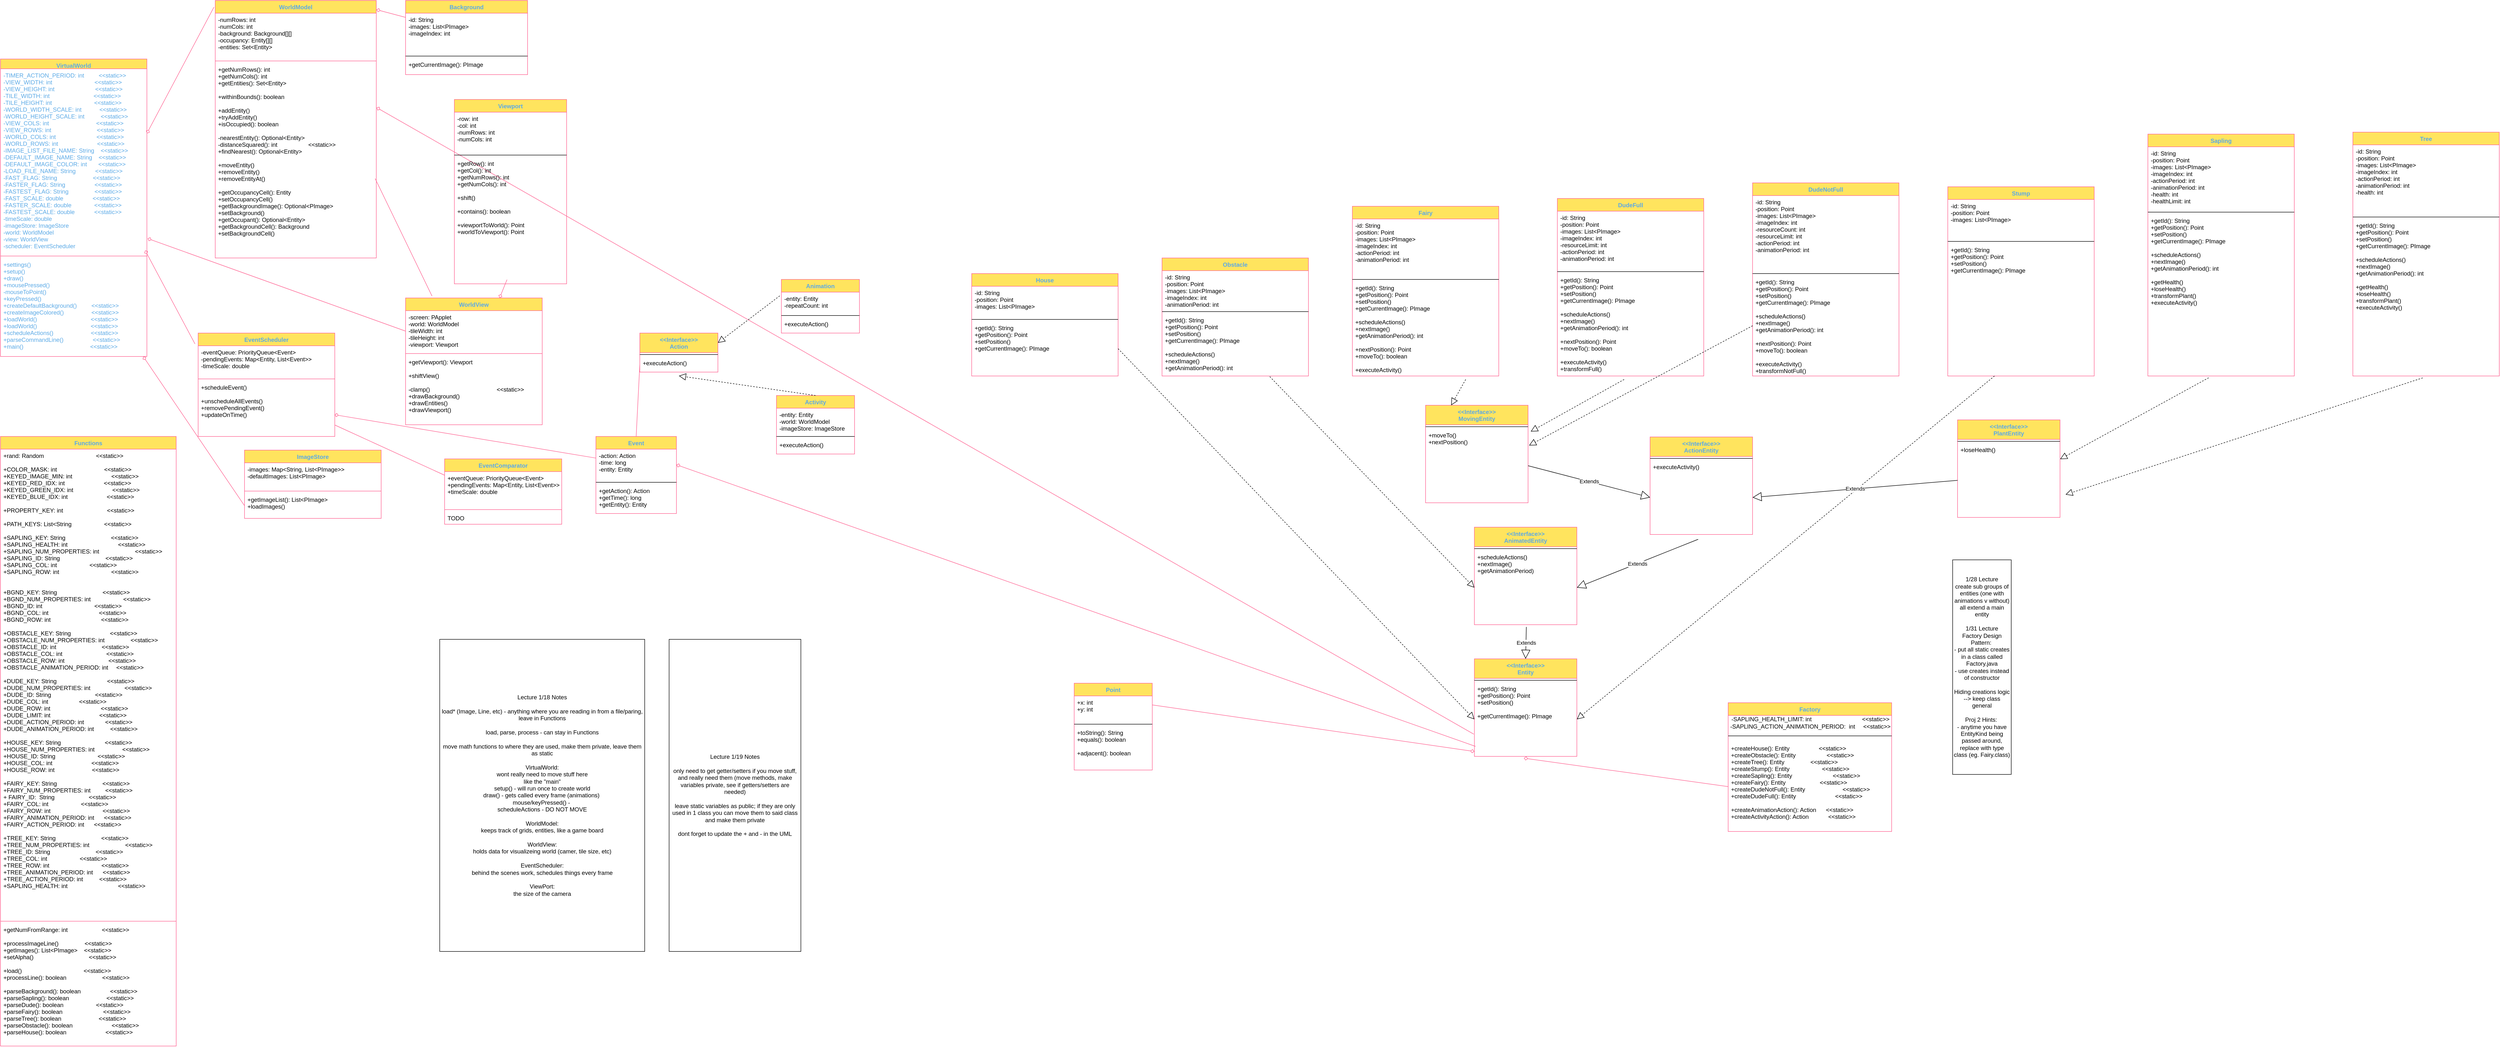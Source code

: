 <mxfile version="16.5.2" type="device"><diagram id="Yo6Zvny2ZRX3JAPKxXua" name="Page 2"><mxGraphModel dx="2556" dy="1170" grid="1" gridSize="10" guides="1" tooltips="1" connect="1" arrows="1" fold="1" page="1" pageScale="1" pageWidth="850" pageHeight="1100" math="0" shadow="0"><root><mxCell id="0"/><mxCell id="1" parent="0"/><mxCell id="9yxlo3BUhqNrH2P_78Rx-200" value="" style="graphMlID=e0;endArrow=none;strokeColor=#FF6392;strokeWidth=1.0;startArrow=diamond;startFill=0;endFill=1;exitX=1;exitY=0.25;exitDx=0;exitDy=0;fontColor=#5AA9E6;entryX=-0.008;entryY=-0.286;entryDx=0;entryDy=0;entryPerimeter=0;" edge="1" parent="1" source="9yxlo3BUhqNrH2P_78Rx-214" target="9yxlo3BUhqNrH2P_78Rx-221"><mxGeometry relative="1" as="geometry"/></mxCell><mxCell id="9yxlo3BUhqNrH2P_78Rx-201" value="" style="graphMlID=e1;endArrow=none;strokeColor=#FF6392;strokeWidth=1.0;startArrow=diamond;startFill=0;endFill=1;exitX=1.005;exitY=0.916;exitDx=0;exitDy=0;fontColor=#5AA9E6;entryX=0;entryY=0.5;entryDx=0;entryDy=0;exitPerimeter=0;" edge="1" parent="1" source="9yxlo3BUhqNrH2P_78Rx-215" target="9yxlo3BUhqNrH2P_78Rx-223"><mxGeometry relative="1" as="geometry"/></mxCell><mxCell id="9yxlo3BUhqNrH2P_78Rx-202" value="" style="graphMlID=e2;endArrow=none;strokeColor=#FF6392;strokeWidth=1.0;startArrow=diamond;startFill=0;endFill=1;fontColor=#5AA9E6;entryX=0.469;entryY=0.967;entryDx=0;entryDy=0;entryPerimeter=0;" edge="1" parent="1" source="9yxlo3BUhqNrH2P_78Rx-222" target="9yxlo3BUhqNrH2P_78Rx-253"><mxGeometry relative="1" as="geometry"><mxPoint x="658" y="250" as="sourcePoint"/></mxGeometry></mxCell><mxCell id="9yxlo3BUhqNrH2P_78Rx-203" value="" style="graphMlID=e3;endArrow=none;strokeColor=#FF6392;strokeWidth=1.0;startArrow=diamond;startFill=0;endFill=1;exitX=0.988;exitY=-0.077;exitDx=0;exitDy=0;exitPerimeter=0;fontColor=#5AA9E6;entryX=-0.023;entryY=0.105;entryDx=0;entryDy=0;entryPerimeter=0;" edge="1" parent="1" source="9yxlo3BUhqNrH2P_78Rx-217" target="9yxlo3BUhqNrH2P_78Rx-226"><mxGeometry relative="1" as="geometry"><mxPoint x="850" y="590" as="targetPoint"/></mxGeometry></mxCell><mxCell id="9yxlo3BUhqNrH2P_78Rx-204" value="" style="graphMlID=e4;endArrow=none;strokeColor=#FF6392;strokeWidth=1.0;startArrow=diamond;startFill=0;endFill=1;exitX=0.975;exitY=1;exitDx=0;exitDy=0;exitPerimeter=0;fontColor=#5AA9E6;entryX=0;entryY=0.5;entryDx=0;entryDy=0;" edge="1" parent="1" source="9yxlo3BUhqNrH2P_78Rx-217" target="9yxlo3BUhqNrH2P_78Rx-233"><mxGeometry relative="1" as="geometry"/></mxCell><mxCell id="9yxlo3BUhqNrH2P_78Rx-205" value="" style="graphMlID=e5;endArrow=none;strokeColor=#FF6392;strokeWidth=1.0;startArrow=diamond;startFill=0;endFill=1;fontColor=#5AA9E6;exitX=1.001;exitY=-0.077;exitDx=0;exitDy=0;exitPerimeter=0;" edge="1" parent="1" source="9yxlo3BUhqNrH2P_78Rx-219" target="9yxlo3BUhqNrH2P_78Rx-243"><mxGeometry relative="1" as="geometry"/></mxCell><mxCell id="9yxlo3BUhqNrH2P_78Rx-206" value="" style="graphMlID=e6;endArrow=none;strokeColor=#FF6392;strokeWidth=1.0;startArrow=diamond;startFill=0;endFill=1;fontColor=#5AA9E6;exitX=0.998;exitY=0.609;exitDx=0;exitDy=0;exitPerimeter=0;" edge="1" parent="1" source="9yxlo3BUhqNrH2P_78Rx-229" target="9yxlo3BUhqNrH2P_78Rx-255"><mxGeometry relative="1" as="geometry"/></mxCell><mxCell id="9yxlo3BUhqNrH2P_78Rx-207" value="" style="graphMlID=e7;endArrow=none;strokeColor=#FF6392;strokeWidth=1.0;startArrow=none;startFill=1;endFill=1;fontColor=#5AA9E6;entryX=0;entryY=0.25;entryDx=0;entryDy=0;exitX=1.002;exitY=0.796;exitDx=0;exitDy=0;exitPerimeter=0;" edge="1" parent="1" source="9yxlo3BUhqNrH2P_78Rx-229" target="9yxlo3BUhqNrH2P_78Rx-234"><mxGeometry relative="1" as="geometry"/></mxCell><mxCell id="9yxlo3BUhqNrH2P_78Rx-208" value="" style="graphMlID=e8;endArrow=none;strokeColor=#FF6392;strokeWidth=1.0;startArrow=diamond;startFill=0;endFill=1;fontColor=#5AA9E6;exitX=1.002;exitY=0.229;exitDx=0;exitDy=0;entryX=-0.006;entryY=0.7;entryDx=0;entryDy=0;exitPerimeter=0;entryPerimeter=0;" edge="1" parent="1" source="9yxlo3BUhqNrH2P_78Rx-221" target="9yxlo3BUhqNrH2P_78Rx-314"><mxGeometry relative="1" as="geometry"><mxPoint x="720" y="90" as="sourcePoint"/><mxPoint x="1230" y="192.0" as="targetPoint"/></mxGeometry></mxCell><mxCell id="9yxlo3BUhqNrH2P_78Rx-209" value="" style="graphMlID=e9;endArrow=none;strokeColor=#FF6392;strokeWidth=1.0;startArrow=diamond;startFill=0;endFill=1;fontColor=#5AA9E6;exitX=0;exitY=0.934;exitDx=0;exitDy=0;entryX=1;entryY=0.25;entryDx=0;entryDy=0;exitPerimeter=0;" edge="1" parent="1" source="9yxlo3BUhqNrH2P_78Rx-314" target="9yxlo3BUhqNrH2P_78Rx-261"><mxGeometry relative="1" as="geometry"><mxPoint x="1970" y="1612.0" as="sourcePoint"/></mxGeometry></mxCell><mxCell id="9yxlo3BUhqNrH2P_78Rx-211" value="" style="graphMlID=e11;endArrow=none;strokeColor=#FF6392;strokeWidth=1.0;startArrow=diamond;startFill=0;endFill=1;fontColor=#5AA9E6;exitX=1;exitY=0.5;exitDx=0;exitDy=0;entryX=0.011;entryY=0.865;entryDx=0;entryDy=0;entryPerimeter=0;" edge="1" parent="1" source="9yxlo3BUhqNrH2P_78Rx-255" target="9yxlo3BUhqNrH2P_78Rx-314"><mxGeometry relative="1" as="geometry"><mxPoint x="1520.96" y="1042.072" as="targetPoint"/></mxGeometry></mxCell><mxCell id="9yxlo3BUhqNrH2P_78Rx-212" value="" style="graphMlID=e13;endArrow=none;strokeColor=#FF6392;strokeWidth=1.0;startArrow=none;startFill=1;endFill=1;fontColor=#5AA9E6;entryX=0.993;entryY=0.593;entryDx=0;entryDy=0;entryPerimeter=0;exitX=0.194;exitY=-0.014;exitDx=0;exitDy=0;exitPerimeter=0;" edge="1" parent="1" source="9yxlo3BUhqNrH2P_78Rx-222" target="9yxlo3BUhqNrH2P_78Rx-221"><mxGeometry relative="1" as="geometry"/></mxCell><mxCell id="9yxlo3BUhqNrH2P_78Rx-213" value="" style="graphMlID=e14;endArrow=none;strokeColor=#FF6392;strokeWidth=1.0;startArrow=none;startFill=1;endFill=1;fontColor=#5AA9E6;exitX=0.5;exitY=0;exitDx=0;exitDy=0;entryX=0;entryY=0.5;entryDx=0;entryDy=0;" edge="1" parent="1" source="9yxlo3BUhqNrH2P_78Rx-254" target="9yxlo3BUhqNrH2P_78Rx-267"><mxGeometry relative="1" as="geometry"><mxPoint x="1337.141" y="900" as="targetPoint"/></mxGeometry></mxCell><mxCell id="9yxlo3BUhqNrH2P_78Rx-214" value="VirtualWorld" style="swimlane;fontStyle=1;align=center;verticalAlign=top;childLayout=stackLayout;horizontal=1;startSize=20;horizontalStack=0;resizeParent=1;resizeParentMax=0;resizeLast=0;collapsible=1;marginBottom=0;hachureGap=4;pointerEvents=0;fillColor=#FFE45E;strokeColor=#FF6392;fontColor=#5AA9E6;" vertex="1" parent="1"><mxGeometry x="30" y="160" width="300" height="610" as="geometry"/></mxCell><mxCell id="9yxlo3BUhqNrH2P_78Rx-215" value="-TIMER_ACTION_PERIOD: int         &lt;&lt;static&gt;&gt;&#10;-VIEW_WIDTH: int                          &lt;&lt;static&gt;&gt;&#10;-VIEW_HEIGHT: int                         &lt;&lt;static&gt;&gt;&#10;-TILE_WIDTH: int                           &lt;&lt;static&gt;&gt;&#10;-TILE_HEIGHT: int                          &lt;&lt;static&gt;&gt;&#10;-WORLD_WIDTH_SCALE: int           &lt;&lt;static&gt;&gt;&#10;-WORLD_HEIGHT_SCALE: int          &lt;&lt;static&gt;&gt;&#10;-VIEW_COLS: int                             &lt;&lt;static&gt;&gt;&#10;-VIEW_ROWS: int                            &lt;&lt;static&gt;&gt;&#10;-WORLD_COLS: int                         &lt;&lt;static&gt;&gt;&#10;-WORLD_ROWS: int                        &lt;&lt;static&gt;&gt;&#10;-IMAGE_LIST_FILE_NAME: String    &lt;&lt;static&gt;&gt;&#10;-DEFAULT_IMAGE_NAME: String    &lt;&lt;static&gt;&gt;&#10;-DEFAULT_IMAGE_COLOR: int       &lt;&lt;static&gt;&gt;&#10;-LOAD_FILE_NAME: String            &lt;&lt;static&gt;&gt;&#10;-FAST_FLAG: String                      &lt;&lt;static&gt;&gt;&#10;-FASTER_FLAG: String                  &lt;&lt;static&gt;&gt;&#10;-FASTEST_FLAG: String                &lt;&lt;static&gt;&gt;&#10;-FAST_SCALE: double                  &lt;&lt;static&gt;&gt;&#10;-FASTER_SCALE: double              &lt;&lt;static&gt;&gt;&#10;-FASTEST_SCALE: double            &lt;&lt;static&gt;&gt;&#10;-timeScale: double&#10;-imageStore: ImageStore&#10;-world: WorldModel&#10;-view: WorldView&#10;-scheduler: EventScheduler" style="text;strokeColor=none;fillColor=none;align=left;verticalAlign=top;spacingLeft=4;spacingRight=4;overflow=hidden;rotatable=0;points=[[0,0.5],[1,0.5]];portConstraint=eastwest;fontColor=#5AA9E6;" vertex="1" parent="9yxlo3BUhqNrH2P_78Rx-214"><mxGeometry y="20" width="300" height="380" as="geometry"/></mxCell><mxCell id="9yxlo3BUhqNrH2P_78Rx-216" value="" style="line;strokeWidth=1;fillColor=none;align=left;verticalAlign=middle;spacingTop=-1;spacingLeft=3;spacingRight=3;rotatable=0;labelPosition=right;points=[];portConstraint=eastwest;strokeColor=#FF6392;fontColor=#5AA9E6;" vertex="1" parent="9yxlo3BUhqNrH2P_78Rx-214"><mxGeometry y="400" width="300" height="8" as="geometry"/></mxCell><mxCell id="9yxlo3BUhqNrH2P_78Rx-217" value="+settings()&#10;+setup()&#10;+draw()&#10;+mousePressed()&#10;-mouseToPoint()&#10;+keyPressed()&#10;+createDefaultBackground()         &lt;&lt;static&gt;&gt;&#10;+createImageColored()                 &lt;&lt;static&gt;&gt;&#10;+loadWorld()                                 &lt;&lt;static&gt;&gt;&#10;+loadWorld()                                 &lt;&lt;static&gt;&gt;&#10;+scheduleActions()                       &lt;&lt;static&gt;&gt;&#10;+parseCommandLine()                  &lt;&lt;static&gt;&gt;&#10;+main()                                         &lt;&lt;static&gt;&gt;" style="text;strokeColor=none;fillColor=none;align=left;verticalAlign=top;spacingLeft=4;spacingRight=4;overflow=hidden;rotatable=0;points=[[0,0.5],[1,0.5]];portConstraint=eastwest;fontColor=#5AA9E6;" vertex="1" parent="9yxlo3BUhqNrH2P_78Rx-214"><mxGeometry y="408" width="300" height="202" as="geometry"/></mxCell><mxCell id="9yxlo3BUhqNrH2P_78Rx-218" value="WorldModel" style="swimlane;fontStyle=1;align=center;verticalAlign=top;childLayout=stackLayout;horizontal=1;startSize=26;horizontalStack=0;resizeParent=1;resizeParentMax=0;resizeLast=0;collapsible=1;marginBottom=0;hachureGap=4;pointerEvents=0;sketch=0;fontColor=#5AA9E6;strokeColor=#FF6392;fillColor=#FFE45E;" vertex="1" parent="1"><mxGeometry x="470" y="40" width="330" height="528" as="geometry"/></mxCell><mxCell id="9yxlo3BUhqNrH2P_78Rx-219" value="-numRows: int&#10;-numCols: int&#10;-background: Background[][]&#10;-occupancy: Entity[][]&#10;-entities: Set&lt;Entity&gt;" style="text;strokeColor=none;fillColor=none;align=left;verticalAlign=top;spacingLeft=4;spacingRight=4;overflow=hidden;rotatable=0;points=[[0,0.5],[1,0.5]];portConstraint=eastwest;fontColor=#000000;" vertex="1" parent="9yxlo3BUhqNrH2P_78Rx-218"><mxGeometry y="26" width="330" height="94" as="geometry"/></mxCell><mxCell id="9yxlo3BUhqNrH2P_78Rx-220" value="" style="line;strokeWidth=1;fillColor=none;align=left;verticalAlign=middle;spacingTop=-1;spacingLeft=3;spacingRight=3;rotatable=0;labelPosition=right;points=[];portConstraint=eastwest;strokeColor=#FF6392;fontColor=#5AA9E6;" vertex="1" parent="9yxlo3BUhqNrH2P_78Rx-218"><mxGeometry y="120" width="330" height="8" as="geometry"/></mxCell><mxCell id="9yxlo3BUhqNrH2P_78Rx-221" value="+getNumRows(): int&#10;+getNumCols(): int&#10;+getEntities(): Set&lt;Entity&gt; &#10;&#10;+withinBounds(): boolean&#10;&#10;+addEntity()   &#10;+tryAddEntity()                               &#10;+isOccupied(): boolean&#10;&#10;-nearestEntity(): Optional&lt;Entity&gt; &#10;-distanceSquared(): int                   &lt;&lt;static&gt;&gt;  &#10;+findNearest(): Optional&lt;Entity&gt;   &#10;&#10;+moveEntity() &#10;+removeEntity() &#10;+removeEntityAt() &#10;&#10;+getOccupancyCell(): Entity  &#10;+setOccupancyCell() &#10;+getBackgroundImage(): Optional&lt;PImage&gt; &#10;+setBackground()                          &#10;+getOccupant(): Optional&lt;Entity&gt;          &#10;+getBackgroundCell(): Background         &#10;+setBackgroundCell()               " style="text;strokeColor=none;fillColor=none;align=left;verticalAlign=top;spacingLeft=4;spacingRight=4;overflow=hidden;rotatable=0;points=[[0,0.5],[1,0.5]];portConstraint=eastwest;fontColor=#020405;" vertex="1" parent="9yxlo3BUhqNrH2P_78Rx-218"><mxGeometry y="128" width="330" height="400" as="geometry"/></mxCell><mxCell id="9yxlo3BUhqNrH2P_78Rx-222" value="WorldView" style="swimlane;fontStyle=1;align=center;verticalAlign=top;childLayout=stackLayout;horizontal=1;startSize=26;horizontalStack=0;resizeParent=1;resizeParentMax=0;resizeLast=0;collapsible=1;marginBottom=0;hachureGap=4;pointerEvents=0;sketch=0;fontColor=#5AA9E6;strokeColor=#FF6392;fillColor=#FFE45E;" vertex="1" parent="1"><mxGeometry x="860" y="650" width="280" height="260" as="geometry"/></mxCell><mxCell id="9yxlo3BUhqNrH2P_78Rx-223" value="-screen: PApplet&#10;-world: WorldModel&#10;-tileWidth: int&#10;-tileHeight: int&#10;-viewport: Viewport" style="text;strokeColor=none;fillColor=none;align=left;verticalAlign=top;spacingLeft=4;spacingRight=4;overflow=hidden;rotatable=0;points=[[0,0.5],[1,0.5]];portConstraint=eastwest;fontColor=#000000;" vertex="1" parent="9yxlo3BUhqNrH2P_78Rx-222"><mxGeometry y="26" width="280" height="84" as="geometry"/></mxCell><mxCell id="9yxlo3BUhqNrH2P_78Rx-224" value="" style="line;strokeWidth=1;fillColor=none;align=left;verticalAlign=middle;spacingTop=-1;spacingLeft=3;spacingRight=3;rotatable=0;labelPosition=right;points=[];portConstraint=eastwest;strokeColor=#FF6392;fontColor=#5AA9E6;" vertex="1" parent="9yxlo3BUhqNrH2P_78Rx-222"><mxGeometry y="110" width="280" height="8" as="geometry"/></mxCell><mxCell id="9yxlo3BUhqNrH2P_78Rx-225" value="+getViewport(): Viewport&#10;&#10;+shiftView() &#10;&#10;-clamp()                                         &lt;&lt;static&gt;&gt;&#10;+drawBackground() &#10;+drawEntities() &#10;+drawViewport() &#10;" style="text;strokeColor=none;fillColor=none;align=left;verticalAlign=top;spacingLeft=4;spacingRight=4;overflow=hidden;rotatable=0;points=[[0,0.5],[1,0.5]];portConstraint=eastwest;fontColor=#000000;" vertex="1" parent="9yxlo3BUhqNrH2P_78Rx-222"><mxGeometry y="118" width="280" height="142" as="geometry"/></mxCell><mxCell id="9yxlo3BUhqNrH2P_78Rx-226" value="EventScheduler" style="swimlane;fontStyle=1;align=center;verticalAlign=top;childLayout=stackLayout;horizontal=1;startSize=26;horizontalStack=0;resizeParent=1;resizeParentMax=0;resizeLast=0;collapsible=1;marginBottom=0;hachureGap=4;pointerEvents=0;sketch=0;fontColor=#5AA9E6;strokeColor=#FF6392;fillColor=#FFE45E;" vertex="1" parent="1"><mxGeometry x="435" y="722" width="280" height="212" as="geometry"/></mxCell><mxCell id="9yxlo3BUhqNrH2P_78Rx-227" value="-eventQueue: PriorityQueue&lt;Event&gt;&#10;-pendingEvents: Map&lt;Entity, List&lt;Event&gt;&gt;&#10;-timeScale: double" style="text;strokeColor=none;fillColor=none;align=left;verticalAlign=top;spacingLeft=4;spacingRight=4;overflow=hidden;rotatable=0;points=[[0,0.5],[1,0.5]];portConstraint=eastwest;fontColor=#000000;" vertex="1" parent="9yxlo3BUhqNrH2P_78Rx-226"><mxGeometry y="26" width="280" height="64" as="geometry"/></mxCell><mxCell id="9yxlo3BUhqNrH2P_78Rx-228" value="" style="line;strokeWidth=1;fillColor=none;align=left;verticalAlign=middle;spacingTop=-1;spacingLeft=3;spacingRight=3;rotatable=0;labelPosition=right;points=[];portConstraint=eastwest;strokeColor=#FF6392;fontColor=#5AA9E6;" vertex="1" parent="9yxlo3BUhqNrH2P_78Rx-226"><mxGeometry y="90" width="280" height="8" as="geometry"/></mxCell><mxCell id="9yxlo3BUhqNrH2P_78Rx-229" value="+scheduleEvent()&#10;&#10;+unscheduleAllEvents() &#10;+removePendingEvent() &#10;+updateOnTime()" style="text;strokeColor=none;fillColor=none;align=left;verticalAlign=top;spacingLeft=4;spacingRight=4;overflow=hidden;rotatable=0;points=[[0,0.5],[1,0.5]];portConstraint=eastwest;fontColor=#000000;" vertex="1" parent="9yxlo3BUhqNrH2P_78Rx-226"><mxGeometry y="98" width="280" height="114" as="geometry"/></mxCell><mxCell id="9yxlo3BUhqNrH2P_78Rx-230" value="ImageStore" style="swimlane;fontStyle=1;align=center;verticalAlign=top;childLayout=stackLayout;horizontal=1;startSize=26;horizontalStack=0;resizeParent=1;resizeParentMax=0;resizeLast=0;collapsible=1;marginBottom=0;hachureGap=4;pointerEvents=0;sketch=0;fontColor=#5AA9E6;strokeColor=#FF6392;fillColor=#FFE45E;" vertex="1" parent="1"><mxGeometry x="530" y="962" width="280" height="140" as="geometry"/></mxCell><mxCell id="9yxlo3BUhqNrH2P_78Rx-231" value="-images: Map&lt;String, List&lt;PImage&gt;&gt;&#10;-defaultImages: List&lt;PImage&gt;&#10;" style="text;strokeColor=none;fillColor=none;align=left;verticalAlign=top;spacingLeft=4;spacingRight=4;overflow=hidden;rotatable=0;points=[[0,0.5],[1,0.5]];portConstraint=eastwest;fontColor=#000000;" vertex="1" parent="9yxlo3BUhqNrH2P_78Rx-230"><mxGeometry y="26" width="280" height="54" as="geometry"/></mxCell><mxCell id="9yxlo3BUhqNrH2P_78Rx-232" value="" style="line;strokeWidth=1;fillColor=none;align=left;verticalAlign=middle;spacingTop=-1;spacingLeft=3;spacingRight=3;rotatable=0;labelPosition=right;points=[];portConstraint=eastwest;strokeColor=#FF6392;fontColor=#5AA9E6;" vertex="1" parent="9yxlo3BUhqNrH2P_78Rx-230"><mxGeometry y="80" width="280" height="8" as="geometry"/></mxCell><mxCell id="9yxlo3BUhqNrH2P_78Rx-233" value="+getImageList(): List&lt;PImage&gt;&#10;+loadImages()   &#10;&#10;  " style="text;strokeColor=none;fillColor=none;align=left;verticalAlign=top;spacingLeft=4;spacingRight=4;overflow=hidden;rotatable=0;points=[[0,0.5],[1,0.5]];portConstraint=eastwest;fontColor=#000000;" vertex="1" parent="9yxlo3BUhqNrH2P_78Rx-230"><mxGeometry y="88" width="280" height="52" as="geometry"/></mxCell><mxCell id="9yxlo3BUhqNrH2P_78Rx-234" value="EventComparator" style="swimlane;fontStyle=1;align=center;verticalAlign=top;childLayout=stackLayout;horizontal=1;startSize=26;horizontalStack=0;resizeParent=1;resizeParentMax=0;resizeLast=0;collapsible=1;marginBottom=0;hachureGap=4;pointerEvents=0;sketch=0;fontColor=#5AA9E6;strokeColor=#FF6392;fillColor=#FFE45E;" vertex="1" parent="1"><mxGeometry x="940" y="980" width="240" height="134" as="geometry"/></mxCell><mxCell id="9yxlo3BUhqNrH2P_78Rx-235" value="+eventQueue: PriorityQueue&lt;Event&gt;&#10;+pendingEvents: Map&lt;Entity, List&lt;Event&gt;&gt;&#10;+timeScale: double" style="text;strokeColor=none;fillColor=none;align=left;verticalAlign=top;spacingLeft=4;spacingRight=4;overflow=hidden;rotatable=0;points=[[0,0.5],[1,0.5]];portConstraint=eastwest;fontColor=#000000;" vertex="1" parent="9yxlo3BUhqNrH2P_78Rx-234"><mxGeometry y="26" width="240" height="74" as="geometry"/></mxCell><mxCell id="9yxlo3BUhqNrH2P_78Rx-236" value="" style="line;strokeWidth=1;fillColor=none;align=left;verticalAlign=middle;spacingTop=-1;spacingLeft=3;spacingRight=3;rotatable=0;labelPosition=right;points=[];portConstraint=eastwest;strokeColor=#FF6392;fontColor=#5AA9E6;" vertex="1" parent="9yxlo3BUhqNrH2P_78Rx-234"><mxGeometry y="100" width="240" height="8" as="geometry"/></mxCell><mxCell id="9yxlo3BUhqNrH2P_78Rx-237" value="TODO" style="text;strokeColor=none;fillColor=none;align=left;verticalAlign=top;spacingLeft=4;spacingRight=4;overflow=hidden;rotatable=0;points=[[0,0.5],[1,0.5]];portConstraint=eastwest;fontColor=#000000;" vertex="1" parent="9yxlo3BUhqNrH2P_78Rx-234"><mxGeometry y="108" width="240" height="26" as="geometry"/></mxCell><mxCell id="9yxlo3BUhqNrH2P_78Rx-238" value="Functions" style="swimlane;fontStyle=1;align=center;verticalAlign=top;childLayout=stackLayout;horizontal=1;startSize=26;horizontalStack=0;resizeParent=1;resizeParentMax=0;resizeLast=0;collapsible=1;marginBottom=0;hachureGap=4;pointerEvents=0;sketch=0;fontColor=#5AA9E6;strokeColor=#FF6392;fillColor=#FFE45E;" vertex="1" parent="1"><mxGeometry x="30.0" y="934" width="360" height="1250" as="geometry"/></mxCell><mxCell id="9yxlo3BUhqNrH2P_78Rx-239" value="+rand: Random                                &lt;&lt;static&gt;&gt;&#10;&#10;+COLOR_MASK: int                             &lt;&lt;static&gt;&gt;&#10;+KEYED_IMAGE_MIN: int                        &lt;&lt;static&gt;&gt;&#10;+KEYED_RED_IDX: int                        &lt;&lt;static&gt;&gt;&#10;+KEYED_GREEN_IDX: int                        &lt;&lt;static&gt;&gt;&#10;+KEYED_BLUE_IDX: int                        &lt;&lt;static&gt;&gt;&#10;&#10;+PROPERTY_KEY: int                           &lt;&lt;static&gt;&gt;&#10;&#10;+PATH_KEYS: List&lt;String                    &lt;&lt;static&gt;&gt;&#10;&#10;+SAPLING_KEY: String                            &lt;&lt;static&gt;&gt;&#10;+SAPLING_HEALTH: int                               &lt;&lt;static&gt;&gt;&#10;+SAPLING_NUM_PROPERTIES: int                      &lt;&lt;static&gt;&gt;&#10;+SAPLING_ID: String                            &lt;&lt;static&gt;&gt;&#10;+SAPLING_COL: int                    &lt;&lt;static&gt;&gt;&#10;+SAPLING_ROW: int                                &lt;&lt;static&gt;&gt;&#10;&#10;&#10;+BGND_KEY: String                            &lt;&lt;static&gt;&gt;&#10;+BGND_NUM_PROPERTIES: int                    &lt;&lt;static&gt;&gt;&#10;+BGND_ID: int                                &lt;&lt;static&gt;&gt;&#10;+BGND_COL: int                               &lt;&lt;static&gt;&gt;&#10;+BGND_ROW: int                               &lt;&lt;static&gt;&gt;&#10;&#10;+OBSTACLE_KEY: String                        &lt;&lt;static&gt;&gt;&#10;+OBSTACLE_NUM_PROPERTIES: int                &lt;&lt;static&gt;&gt;&#10;+OBSTACLE_ID: int                            &lt;&lt;static&gt;&gt;&#10;+OBSTACLE_COL: int                           &lt;&lt;static&gt;&gt;&#10;+OBSTACLE_ROW: int                           &lt;&lt;static&gt;&gt;&#10;+OBSTACLE_ANIMATION_PERIOD: int     &lt;&lt;static&gt;&gt;&#10;&#10;+DUDE_KEY: String                               &lt;&lt;static&gt;&gt;&#10;+DUDE_NUM_PROPERTIES: int                     &lt;&lt;static&gt;&gt;&#10;+DUDE_ID: String                           &lt;&lt;static&gt;&gt;&#10;+DUDE_COL: int                   &lt;&lt;static&gt;&gt;&#10;+DUDE_ROW: int                               &lt;&lt;static&gt;&gt;&#10;+DUDE_LIMIT: int                              &lt;&lt;static&gt;&gt;&#10;+DUDE_ACTION_PERIOD: int             &lt;&lt;static&gt;&gt;&#10;+DUDE_ANIMATION_PERIOD: int          &lt;&lt;static&gt;&gt;&#10;&#10;+HOUSE_KEY: String                           &lt;&lt;static&gt;&gt;&#10;+HOUSE_NUM_PROPERTIES: int                 &lt;&lt;static&gt;&gt;&#10;+HOUSE_ID: String                          &lt;&lt;static&gt;&gt;&#10;+HOUSE_COL: int                        &lt;&lt;static&gt;&gt;&#10;+HOUSE_ROW: int                       &lt;&lt;static&gt;&gt;&#10;&#10;+FAIRY_KEY: String                            &lt;&lt;static&gt;&gt;&#10;+FAIRY_NUM_PROPERTIES: int         &lt;&lt;static&gt;&gt;&#10;+ FAIRY_ID:  String                     &lt;&lt;static&gt;&gt;&#10;+FAIRY_COL: int                    &lt;&lt;static&gt;&gt;&#10;+FAIRY_ROW: int                                &lt;&lt;static&gt;&gt;&#10;+FAIRY_ANIMATION_PERIOD: int      &lt;&lt;static&gt;&gt;&#10;+FAIRY_ACTION_PERIOD: int      &lt;&lt;static&gt;&gt;&#10;&#10;+TREE_KEY: String                            &lt;&lt;static&gt;&gt;&#10;+TREE_NUM_PROPERTIES: int                      &lt;&lt;static&gt;&gt;&#10;+TREE_ID: String                            &lt;&lt;static&gt;&gt;&#10;+TREE_COL: int                    &lt;&lt;static&gt;&gt;&#10;+TREE_ROW: int                                &lt;&lt;static&gt;&gt;&#10;+TREE_ANIMATION_PERIOD: int      &lt;&lt;static&gt;&gt;&#10;+TREE_ACTION_PERIOD: int          &lt;&lt;static&gt;&gt;&#10;+SAPLING_HEALTH: int                               &lt;&lt;static&gt;&gt;&#10;" style="text;strokeColor=none;fillColor=none;align=left;verticalAlign=top;spacingLeft=4;spacingRight=4;overflow=hidden;rotatable=0;points=[[0,0.5],[1,0.5]];portConstraint=eastwest;fontColor=#000000;" vertex="1" parent="9yxlo3BUhqNrH2P_78Rx-238"><mxGeometry y="26" width="360" height="964" as="geometry"/></mxCell><mxCell id="9yxlo3BUhqNrH2P_78Rx-240" value="" style="line;strokeWidth=1;fillColor=none;align=left;verticalAlign=middle;spacingTop=-1;spacingLeft=3;spacingRight=3;rotatable=0;labelPosition=right;points=[];portConstraint=eastwest;strokeColor=#FF6392;fontColor=#5AA9E6;" vertex="1" parent="9yxlo3BUhqNrH2P_78Rx-238"><mxGeometry y="990" width="360" height="8" as="geometry"/></mxCell><mxCell id="9yxlo3BUhqNrH2P_78Rx-241" value="+getNumFromRange: int                     &lt;&lt;static&gt;&gt;&#10;&#10;+processImageLine()                &lt;&lt;static&gt;&gt;&#10;+getImages(): List&lt;PImage&gt;    &lt;&lt;static&gt;&gt;&#10;+setAlpha()                                  &lt;&lt;static&gt;&gt;&#10;&#10;+load()                                      &lt;&lt;static&gt;&gt;&#10;+processLine(): boolean                      &lt;&lt;static&gt;&gt;&#10;&#10;+parseBackground(): boolean                  &lt;&lt;static&gt;&gt;&#10;+parseSapling(): boolean                       &lt;&lt;static&gt;&gt;&#10;+parseDude(): boolean                    &lt;&lt;static&gt;&gt;&#10;+parseFairy(): boolean                         &lt;&lt;static&gt;&gt;&#10;+parseTree(): boolean                       &lt;&lt;static&gt;&gt;&#10;+parseObstacle(): boolean                        &lt;&lt;static&gt;&gt;&#10;+parseHouse(): boolean                        &lt;&lt;static&gt;&gt;         &#10;&#10;" style="text;strokeColor=none;fillColor=none;align=left;verticalAlign=top;spacingLeft=4;spacingRight=4;overflow=hidden;rotatable=0;points=[[0,0.5],[1,0.5]];portConstraint=eastwest;fontColor=#000000;" vertex="1" parent="9yxlo3BUhqNrH2P_78Rx-238"><mxGeometry y="998" width="360" height="252" as="geometry"/></mxCell><mxCell id="9yxlo3BUhqNrH2P_78Rx-242" value="Background" style="swimlane;fontStyle=1;align=center;verticalAlign=top;childLayout=stackLayout;horizontal=1;startSize=26;horizontalStack=0;resizeParent=1;resizeParentMax=0;resizeLast=0;collapsible=1;marginBottom=0;hachureGap=4;pointerEvents=0;sketch=0;fontColor=#5AA9E6;strokeColor=#FF6392;fillColor=#FFE45E;" vertex="1" parent="1"><mxGeometry x="860" y="40" width="250" height="152" as="geometry"/></mxCell><mxCell id="9yxlo3BUhqNrH2P_78Rx-243" value="-id: String&#10;-images: List&lt;PImage&gt;&#10;-imageIndex: int" style="text;strokeColor=none;fillColor=none;align=left;verticalAlign=top;spacingLeft=4;spacingRight=4;overflow=hidden;rotatable=0;points=[[0,0.5],[1,0.5]];portConstraint=eastwest;" vertex="1" parent="9yxlo3BUhqNrH2P_78Rx-242"><mxGeometry y="26" width="250" height="84" as="geometry"/></mxCell><mxCell id="9yxlo3BUhqNrH2P_78Rx-244" value="" style="line;strokeWidth=1;fillColor=none;align=left;verticalAlign=middle;spacingTop=-1;spacingLeft=3;spacingRight=3;rotatable=0;labelPosition=right;points=[];portConstraint=eastwest;" vertex="1" parent="9yxlo3BUhqNrH2P_78Rx-242"><mxGeometry y="110" width="250" height="8" as="geometry"/></mxCell><mxCell id="9yxlo3BUhqNrH2P_78Rx-245" value="+getCurrentImage(): PImage          " style="text;strokeColor=none;fillColor=none;align=left;verticalAlign=top;spacingLeft=4;spacingRight=4;overflow=hidden;rotatable=0;points=[[0,0.5],[1,0.5]];portConstraint=eastwest;" vertex="1" parent="9yxlo3BUhqNrH2P_78Rx-242"><mxGeometry y="118" width="250" height="34" as="geometry"/></mxCell><mxCell id="9yxlo3BUhqNrH2P_78Rx-250" value="Viewport" style="swimlane;fontStyle=1;align=center;verticalAlign=top;childLayout=stackLayout;horizontal=1;startSize=26;horizontalStack=0;resizeParent=1;resizeParentMax=0;resizeLast=0;collapsible=1;marginBottom=0;hachureGap=4;pointerEvents=0;sketch=0;fontColor=#5AA9E6;strokeColor=#FF6392;fillColor=#FFE45E;" vertex="1" parent="1"><mxGeometry x="960" y="243" width="230" height="378" as="geometry"/></mxCell><mxCell id="9yxlo3BUhqNrH2P_78Rx-251" value="-row: int&#10;-col: int&#10;-numRows: int&#10;-numCols: int" style="text;strokeColor=none;fillColor=none;align=left;verticalAlign=top;spacingLeft=4;spacingRight=4;overflow=hidden;rotatable=0;points=[[0,0.5],[1,0.5]];portConstraint=eastwest;" vertex="1" parent="9yxlo3BUhqNrH2P_78Rx-250"><mxGeometry y="26" width="230" height="84" as="geometry"/></mxCell><mxCell id="9yxlo3BUhqNrH2P_78Rx-252" value="" style="line;strokeWidth=1;fillColor=none;align=left;verticalAlign=middle;spacingTop=-1;spacingLeft=3;spacingRight=3;rotatable=0;labelPosition=right;points=[];portConstraint=eastwest;" vertex="1" parent="9yxlo3BUhqNrH2P_78Rx-250"><mxGeometry y="110" width="230" height="8" as="geometry"/></mxCell><mxCell id="9yxlo3BUhqNrH2P_78Rx-253" value="+getRow(): int&#10;+getCol(): int&#10;+getNumRows(): int&#10;+getNumCols(): int&#10;&#10;+shift() &#10;&#10;+contains(): boolean&#10;&#10;+viewportToWorld(): Point &#10;+worldToViewport(): Point &#10;" style="text;strokeColor=none;fillColor=none;align=left;verticalAlign=top;spacingLeft=4;spacingRight=4;overflow=hidden;rotatable=0;points=[[0,0.5],[1,0.5]];portConstraint=eastwest;" vertex="1" parent="9yxlo3BUhqNrH2P_78Rx-250"><mxGeometry y="118" width="230" height="260" as="geometry"/></mxCell><mxCell id="9yxlo3BUhqNrH2P_78Rx-254" value="Event" style="swimlane;fontStyle=1;align=center;verticalAlign=top;childLayout=stackLayout;horizontal=1;startSize=26;horizontalStack=0;resizeParent=1;resizeParentMax=0;resizeLast=0;collapsible=1;marginBottom=0;hachureGap=4;pointerEvents=0;sketch=0;fontColor=#5AA9E6;strokeColor=#FF6392;fillColor=#FFE45E;" vertex="1" parent="1"><mxGeometry x="1250" y="934" width="165" height="158" as="geometry"/></mxCell><mxCell id="9yxlo3BUhqNrH2P_78Rx-255" value="-action: Action&#10;-time: long&#10;-entity: Entity" style="text;strokeColor=none;fillColor=none;align=left;verticalAlign=top;spacingLeft=4;spacingRight=4;overflow=hidden;rotatable=0;points=[[0,0.5],[1,0.5]];portConstraint=eastwest;" vertex="1" parent="9yxlo3BUhqNrH2P_78Rx-254"><mxGeometry y="26" width="165" height="64" as="geometry"/></mxCell><mxCell id="9yxlo3BUhqNrH2P_78Rx-256" value="" style="line;strokeWidth=1;fillColor=none;align=left;verticalAlign=middle;spacingTop=-1;spacingLeft=3;spacingRight=3;rotatable=0;labelPosition=right;points=[];portConstraint=eastwest;" vertex="1" parent="9yxlo3BUhqNrH2P_78Rx-254"><mxGeometry y="90" width="165" height="8" as="geometry"/></mxCell><mxCell id="9yxlo3BUhqNrH2P_78Rx-257" value="+getAction(): Action&#10;+getTime(): long&#10;+getEntity(): Entity" style="text;strokeColor=none;fillColor=none;align=left;verticalAlign=top;spacingLeft=4;spacingRight=4;overflow=hidden;rotatable=0;points=[[0,0.5],[1,0.5]];portConstraint=eastwest;" vertex="1" parent="9yxlo3BUhqNrH2P_78Rx-254"><mxGeometry y="98" width="165" height="60" as="geometry"/></mxCell><mxCell id="9yxlo3BUhqNrH2P_78Rx-261" value="Point" style="swimlane;fontStyle=1;align=center;verticalAlign=top;childLayout=stackLayout;horizontal=1;startSize=26;horizontalStack=0;resizeParent=1;resizeParentMax=0;resizeLast=0;collapsible=1;marginBottom=0;hachureGap=4;pointerEvents=0;sketch=0;fontColor=#5AA9E6;strokeColor=#FF6392;fillColor=#FFE45E;" vertex="1" parent="1"><mxGeometry x="2230" y="1440" width="160" height="178" as="geometry"/></mxCell><mxCell id="9yxlo3BUhqNrH2P_78Rx-262" value="+x: int&#10;+y: int" style="text;strokeColor=none;fillColor=none;align=left;verticalAlign=top;spacingLeft=4;spacingRight=4;overflow=hidden;rotatable=0;points=[[0,0.5],[1,0.5]];portConstraint=eastwest;" vertex="1" parent="9yxlo3BUhqNrH2P_78Rx-261"><mxGeometry y="26" width="160" height="54" as="geometry"/></mxCell><mxCell id="9yxlo3BUhqNrH2P_78Rx-263" value="" style="line;strokeWidth=1;fillColor=none;align=left;verticalAlign=middle;spacingTop=-1;spacingLeft=3;spacingRight=3;rotatable=0;labelPosition=right;points=[];portConstraint=eastwest;" vertex="1" parent="9yxlo3BUhqNrH2P_78Rx-261"><mxGeometry y="80" width="160" height="8" as="geometry"/></mxCell><mxCell id="9yxlo3BUhqNrH2P_78Rx-264" value="+toString(): String&#10;+equals(): boolean&#10;&#10;+adjacent(): boolean&#10;" style="text;strokeColor=none;fillColor=none;align=left;verticalAlign=top;spacingLeft=4;spacingRight=4;overflow=hidden;rotatable=0;points=[[0,0.5],[1,0.5]];portConstraint=eastwest;" vertex="1" parent="9yxlo3BUhqNrH2P_78Rx-261"><mxGeometry y="88" width="160" height="90" as="geometry"/></mxCell><mxCell id="9yxlo3BUhqNrH2P_78Rx-265" value="&lt;&lt;Interface&gt;&gt;&#10;Action" style="swimlane;fontStyle=1;align=center;verticalAlign=top;childLayout=stackLayout;horizontal=1;startSize=40;horizontalStack=0;resizeParent=1;resizeParentMax=0;resizeLast=0;collapsible=1;marginBottom=0;hachureGap=4;pointerEvents=0;sketch=0;fontColor=#5AA9E6;strokeColor=#FF6392;fillColor=#FFE45E;" vertex="1" parent="1"><mxGeometry x="1340" y="722" width="160" height="80" as="geometry"/></mxCell><mxCell id="9yxlo3BUhqNrH2P_78Rx-266" value="" style="line;strokeWidth=1;fillColor=none;align=left;verticalAlign=middle;spacingTop=-1;spacingLeft=3;spacingRight=3;rotatable=0;labelPosition=right;points=[];portConstraint=eastwest;" vertex="1" parent="9yxlo3BUhqNrH2P_78Rx-265"><mxGeometry y="40" width="160" height="8" as="geometry"/></mxCell><mxCell id="9yxlo3BUhqNrH2P_78Rx-267" value="+executeAction() &#10;" style="text;strokeColor=none;fillColor=none;align=left;verticalAlign=top;spacingLeft=4;spacingRight=4;overflow=hidden;rotatable=0;points=[[0,0.5],[1,0.5]];portConstraint=eastwest;" vertex="1" parent="9yxlo3BUhqNrH2P_78Rx-265"><mxGeometry y="48" width="160" height="32" as="geometry"/></mxCell><mxCell id="9yxlo3BUhqNrH2P_78Rx-268" value="Lecture 1/18 Notes&lt;br&gt;&lt;br&gt;load* (Image, Line, etc) - anything where you are reading in from a file/paring, leave in Functions&lt;br&gt;&lt;br&gt;load, parse, process - can stay in Functions&lt;br&gt;&lt;br&gt;move math functions to where they are used, make them private, leave them as static&lt;br&gt;&lt;br&gt;VirtualWorld: &lt;br&gt;wont really need to move stuff here&lt;br&gt;like the &quot;main&quot;&lt;br&gt;setup() - will run once to create world&lt;br&gt;draw() - gets called every frame (animations)&amp;nbsp;&lt;br&gt;mouse/keyPressed() -&amp;nbsp;&lt;br&gt;scheduleActions - DO NOT MOVE&lt;br&gt;&lt;br&gt;WorldModel:&lt;br&gt;keeps track of grids, entities, like a game board&lt;br&gt;&lt;br&gt;WorldView:&lt;br&gt;holds data for visualizeing world (camer, tile size, etc)&lt;br&gt;&lt;br&gt;EventScheduler:&lt;br&gt;behind the scenes work, schedules things every frame&lt;br&gt;&lt;br&gt;ViewPort:&lt;br&gt;the size of the camera" style="whiteSpace=wrap;html=1;" vertex="1" parent="1"><mxGeometry x="930" y="1350" width="420" height="640" as="geometry"/></mxCell><mxCell id="9yxlo3BUhqNrH2P_78Rx-269" value="Lecture 1/19 Notes&lt;br&gt;&lt;br&gt;only need to get getter/setters if you move stuff, and really need them (move methods, make variables private, see if getters/setters are needed)&lt;br&gt;&lt;br&gt;leave static variables as public; if they are only used in 1 class you can move them to said class and make them private&lt;br&gt;&lt;br&gt;dont forget to update the + and - in the UML&lt;br&gt;" style="whiteSpace=wrap;html=1;" vertex="1" parent="1"><mxGeometry x="1400" y="1350" width="270" height="640" as="geometry"/></mxCell><mxCell id="9yxlo3BUhqNrH2P_78Rx-270" value="Activity" style="swimlane;fontStyle=1;align=center;verticalAlign=top;childLayout=stackLayout;horizontal=1;startSize=26;horizontalStack=0;resizeParent=1;resizeParentMax=0;resizeLast=0;collapsible=1;marginBottom=0;hachureGap=4;pointerEvents=0;sketch=0;fontColor=#5AA9E6;strokeColor=#FF6392;fillColor=#FFE45E;" vertex="1" parent="1"><mxGeometry x="1620" y="850" width="160" height="120" as="geometry"/></mxCell><mxCell id="9yxlo3BUhqNrH2P_78Rx-271" value="-entity: Entity&#10;-world: WorldModel&#10;-imageStore: ImageStore" style="text;strokeColor=none;fillColor=none;align=left;verticalAlign=top;spacingLeft=4;spacingRight=4;overflow=hidden;rotatable=0;points=[[0,0.5],[1,0.5]];portConstraint=eastwest;" vertex="1" parent="9yxlo3BUhqNrH2P_78Rx-270"><mxGeometry y="26" width="160" height="54" as="geometry"/></mxCell><mxCell id="9yxlo3BUhqNrH2P_78Rx-272" value="" style="line;strokeWidth=1;fillColor=none;align=left;verticalAlign=middle;spacingTop=-1;spacingLeft=3;spacingRight=3;rotatable=0;labelPosition=right;points=[];portConstraint=eastwest;" vertex="1" parent="9yxlo3BUhqNrH2P_78Rx-270"><mxGeometry y="80" width="160" height="8" as="geometry"/></mxCell><mxCell id="9yxlo3BUhqNrH2P_78Rx-273" value="+executeAction() &#10;" style="text;strokeColor=none;fillColor=none;align=left;verticalAlign=top;spacingLeft=4;spacingRight=4;overflow=hidden;rotatable=0;points=[[0,0.5],[1,0.5]];portConstraint=eastwest;" vertex="1" parent="9yxlo3BUhqNrH2P_78Rx-270"><mxGeometry y="88" width="160" height="32" as="geometry"/></mxCell><mxCell id="9yxlo3BUhqNrH2P_78Rx-274" value="Animation" style="swimlane;fontStyle=1;align=center;verticalAlign=top;childLayout=stackLayout;horizontal=1;startSize=26;horizontalStack=0;resizeParent=1;resizeParentMax=0;resizeLast=0;collapsible=1;marginBottom=0;hachureGap=4;pointerEvents=0;sketch=0;fontColor=#5AA9E6;strokeColor=#FF6392;fillColor=#FFE45E;" vertex="1" parent="1"><mxGeometry x="1630" y="612" width="160" height="110" as="geometry"/></mxCell><mxCell id="9yxlo3BUhqNrH2P_78Rx-275" value="-entity: Entity&#10;-repeatCount: int" style="text;strokeColor=none;fillColor=none;align=left;verticalAlign=top;spacingLeft=4;spacingRight=4;overflow=hidden;rotatable=0;points=[[0,0.5],[1,0.5]];portConstraint=eastwest;" vertex="1" parent="9yxlo3BUhqNrH2P_78Rx-274"><mxGeometry y="26" width="160" height="44" as="geometry"/></mxCell><mxCell id="9yxlo3BUhqNrH2P_78Rx-276" value="" style="line;strokeWidth=1;fillColor=none;align=left;verticalAlign=middle;spacingTop=-1;spacingLeft=3;spacingRight=3;rotatable=0;labelPosition=right;points=[];portConstraint=eastwest;" vertex="1" parent="9yxlo3BUhqNrH2P_78Rx-274"><mxGeometry y="70" width="160" height="8" as="geometry"/></mxCell><mxCell id="9yxlo3BUhqNrH2P_78Rx-277" value="+executeAction() &#10;&#10;" style="text;strokeColor=none;fillColor=none;align=left;verticalAlign=top;spacingLeft=4;spacingRight=4;overflow=hidden;rotatable=0;points=[[0,0.5],[1,0.5]];portConstraint=eastwest;" vertex="1" parent="9yxlo3BUhqNrH2P_78Rx-274"><mxGeometry y="78" width="160" height="32" as="geometry"/></mxCell><mxCell id="9yxlo3BUhqNrH2P_78Rx-278" value="" style="endArrow=block;dashed=1;endFill=0;endSize=12;html=1;rounded=0;exitX=-0.021;exitY=0.175;exitDx=0;exitDy=0;exitPerimeter=0;entryX=1;entryY=0.25;entryDx=0;entryDy=0;" edge="1" parent="1" source="9yxlo3BUhqNrH2P_78Rx-275" target="9yxlo3BUhqNrH2P_78Rx-265"><mxGeometry width="160" relative="1" as="geometry"><mxPoint x="1630" y="1070" as="sourcePoint"/><mxPoint x="1790" y="1070" as="targetPoint"/></mxGeometry></mxCell><mxCell id="9yxlo3BUhqNrH2P_78Rx-279" value="" style="endArrow=block;dashed=1;endFill=0;endSize=12;html=1;rounded=0;exitX=0.5;exitY=0;exitDx=0;exitDy=0;entryX=0.5;entryY=1.24;entryDx=0;entryDy=0;entryPerimeter=0;" edge="1" parent="1" source="9yxlo3BUhqNrH2P_78Rx-270" target="9yxlo3BUhqNrH2P_78Rx-267"><mxGeometry width="160" relative="1" as="geometry"><mxPoint x="1630" y="1070" as="sourcePoint"/><mxPoint x="1790" y="1070" as="targetPoint"/></mxGeometry></mxCell><mxCell id="9yxlo3BUhqNrH2P_78Rx-280" value="House" style="swimlane;fontStyle=1;align=center;verticalAlign=top;childLayout=stackLayout;horizontal=1;startSize=26;horizontalStack=0;resizeParent=1;resizeParentMax=0;resizeLast=0;collapsible=1;marginBottom=0;hachureGap=4;pointerEvents=0;sketch=0;fontColor=#5AA9E6;strokeColor=#FF6392;fillColor=#FFE45E;" vertex="1" parent="1"><mxGeometry x="2020" y="600" width="300" height="210" as="geometry"/></mxCell><mxCell id="9yxlo3BUhqNrH2P_78Rx-281" value="-id: String&#10;-position: Point&#10;-images: List&lt;PImage&gt;" style="text;strokeColor=none;fillColor=none;align=left;verticalAlign=top;spacingLeft=4;spacingRight=4;overflow=hidden;rotatable=0;points=[[0,0.5],[1,0.5]];portConstraint=eastwest;" vertex="1" parent="9yxlo3BUhqNrH2P_78Rx-280"><mxGeometry y="26" width="300" height="64" as="geometry"/></mxCell><mxCell id="9yxlo3BUhqNrH2P_78Rx-282" value="" style="line;strokeWidth=1;fillColor=none;align=left;verticalAlign=middle;spacingTop=-1;spacingLeft=3;spacingRight=3;rotatable=0;labelPosition=right;points=[];portConstraint=eastwest;" vertex="1" parent="9yxlo3BUhqNrH2P_78Rx-280"><mxGeometry y="90" width="300" height="8" as="geometry"/></mxCell><mxCell id="9yxlo3BUhqNrH2P_78Rx-283" value="+getId(): String&#10;+getPosition(): Point&#10;+setPosition()   &#10;+getCurrentImage(): PImage      &#10;&#10;&#10;&#10;" style="text;strokeColor=none;fillColor=none;align=left;verticalAlign=top;spacingLeft=4;spacingRight=4;overflow=hidden;rotatable=0;points=[[0,0.5],[1,0.5]];portConstraint=eastwest;" vertex="1" parent="9yxlo3BUhqNrH2P_78Rx-280"><mxGeometry y="98" width="300" height="112" as="geometry"/></mxCell><mxCell id="9yxlo3BUhqNrH2P_78Rx-284" value="DudeFull" style="swimlane;fontStyle=1;align=center;verticalAlign=top;childLayout=stackLayout;horizontal=1;startSize=26;horizontalStack=0;resizeParent=1;resizeParentMax=0;resizeLast=0;collapsible=1;marginBottom=0;hachureGap=4;pointerEvents=0;sketch=0;fontColor=#5AA9E6;strokeColor=#FF6392;fillColor=#FFE45E;" vertex="1" parent="1"><mxGeometry x="3220" y="446" width="300" height="364" as="geometry"/></mxCell><mxCell id="9yxlo3BUhqNrH2P_78Rx-285" value="-id: String&#10;-position: Point&#10;-images: List&lt;PImage&gt;&#10;-imageIndex: int&#10;-resourceLimit: int&#10;-actionPeriod: int&#10;-animationPeriod: int" style="text;strokeColor=none;fillColor=none;align=left;verticalAlign=top;spacingLeft=4;spacingRight=4;overflow=hidden;rotatable=0;points=[[0,0.5],[1,0.5]];portConstraint=eastwest;" vertex="1" parent="9yxlo3BUhqNrH2P_78Rx-284"><mxGeometry y="26" width="300" height="120" as="geometry"/></mxCell><mxCell id="9yxlo3BUhqNrH2P_78Rx-286" value="" style="line;strokeWidth=1;fillColor=none;align=left;verticalAlign=middle;spacingTop=-1;spacingLeft=3;spacingRight=3;rotatable=0;labelPosition=right;points=[];portConstraint=eastwest;" vertex="1" parent="9yxlo3BUhqNrH2P_78Rx-284"><mxGeometry y="146" width="300" height="8" as="geometry"/></mxCell><mxCell id="9yxlo3BUhqNrH2P_78Rx-287" value="+getId(): String&#10;+getPosition(): Point&#10;+setPosition()           &#10;+getCurrentImage(): PImage &#10;    &#10;+scheduleActions()     &#10;+nextImage()   &#10;+getAnimationPeriod(): int&#10;&#10;+nextPosition(): Point        &#10;+moveTo(): boolean&#10;&#10;+executeActivity()&#10;+transformFull()&#10;&#10;&#10;&#10;" style="text;strokeColor=none;fillColor=none;align=left;verticalAlign=top;spacingLeft=4;spacingRight=4;overflow=hidden;rotatable=0;points=[[0,0.5],[1,0.5]];portConstraint=eastwest;" vertex="1" parent="9yxlo3BUhqNrH2P_78Rx-284"><mxGeometry y="154" width="300" height="210" as="geometry"/></mxCell><mxCell id="9yxlo3BUhqNrH2P_78Rx-288" value="DudeNotFull" style="swimlane;fontStyle=1;align=center;verticalAlign=top;childLayout=stackLayout;horizontal=1;startSize=26;horizontalStack=0;resizeParent=1;resizeParentMax=0;resizeLast=0;collapsible=1;marginBottom=0;hachureGap=4;pointerEvents=0;sketch=0;fontColor=#5AA9E6;strokeColor=#FF6392;fillColor=#FFE45E;" vertex="1" parent="1"><mxGeometry x="3620" y="414" width="300" height="396" as="geometry"/></mxCell><mxCell id="9yxlo3BUhqNrH2P_78Rx-289" value="-id: String&#10;-position: Point&#10;-images: List&lt;PImage&gt;&#10;-imageIndex: int&#10;-resourceCount: int&#10;-resourceLimit: int&#10;-actionPeriod: int&#10;-animationPeriod: int" style="text;strokeColor=none;fillColor=none;align=left;verticalAlign=top;spacingLeft=4;spacingRight=4;overflow=hidden;rotatable=0;points=[[0,0.5],[1,0.5]];portConstraint=eastwest;" vertex="1" parent="9yxlo3BUhqNrH2P_78Rx-288"><mxGeometry y="26" width="300" height="156" as="geometry"/></mxCell><mxCell id="9yxlo3BUhqNrH2P_78Rx-290" value="" style="line;strokeWidth=1;fillColor=none;align=left;verticalAlign=middle;spacingTop=-1;spacingLeft=3;spacingRight=3;rotatable=0;labelPosition=right;points=[];portConstraint=eastwest;" vertex="1" parent="9yxlo3BUhqNrH2P_78Rx-288"><mxGeometry y="182" width="300" height="8" as="geometry"/></mxCell><mxCell id="9yxlo3BUhqNrH2P_78Rx-291" value="+getId(): String&#10;+getPosition(): Point&#10;+setPosition()           &#10;+getCurrentImage(): PImage &#10;    &#10;+scheduleActions()     &#10;+nextImage()   &#10;+getAnimationPeriod(): int&#10;&#10;+nextPosition(): Point        &#10;+moveTo(): boolean&#10;&#10;+executeActivity()&#10;+transformNotFull()&#10;&#10;&#10;&#10;" style="text;strokeColor=none;fillColor=none;align=left;verticalAlign=top;spacingLeft=4;spacingRight=4;overflow=hidden;rotatable=0;points=[[0,0.5],[1,0.5]];portConstraint=eastwest;" vertex="1" parent="9yxlo3BUhqNrH2P_78Rx-288"><mxGeometry y="190" width="300" height="206" as="geometry"/></mxCell><mxCell id="9yxlo3BUhqNrH2P_78Rx-292" value="Obstacle" style="swimlane;fontStyle=1;align=center;verticalAlign=top;childLayout=stackLayout;horizontal=1;startSize=26;horizontalStack=0;resizeParent=1;resizeParentMax=0;resizeLast=0;collapsible=1;marginBottom=0;hachureGap=4;pointerEvents=0;sketch=0;fontColor=#5AA9E6;strokeColor=#FF6392;fillColor=#FFE45E;" vertex="1" parent="1"><mxGeometry x="2410" y="568" width="300" height="242" as="geometry"/></mxCell><mxCell id="9yxlo3BUhqNrH2P_78Rx-293" value="-id: String&#10;-position: Point&#10;-images: List&lt;PImage&gt;&#10;-imageIndex: int&#10;-animationPeriod: int" style="text;strokeColor=none;fillColor=none;align=left;verticalAlign=top;spacingLeft=4;spacingRight=4;overflow=hidden;rotatable=0;points=[[0,0.5],[1,0.5]];portConstraint=eastwest;" vertex="1" parent="9yxlo3BUhqNrH2P_78Rx-292"><mxGeometry y="26" width="300" height="80" as="geometry"/></mxCell><mxCell id="9yxlo3BUhqNrH2P_78Rx-294" value="" style="line;strokeWidth=1;fillColor=none;align=left;verticalAlign=middle;spacingTop=-1;spacingLeft=3;spacingRight=3;rotatable=0;labelPosition=right;points=[];portConstraint=eastwest;" vertex="1" parent="9yxlo3BUhqNrH2P_78Rx-292"><mxGeometry y="106" width="300" height="8" as="geometry"/></mxCell><mxCell id="9yxlo3BUhqNrH2P_78Rx-295" value="+getId(): String&#10;+getPosition(): Point&#10;+setPosition()           &#10;+getCurrentImage(): PImage  &#10;    &#10;+scheduleActions()     &#10;+nextImage()   &#10;+getAnimationPeriod(): int&#10;&#10;&#10;&#10;" style="text;strokeColor=none;fillColor=none;align=left;verticalAlign=top;spacingLeft=4;spacingRight=4;overflow=hidden;rotatable=0;points=[[0,0.5],[1,0.5]];portConstraint=eastwest;" vertex="1" parent="9yxlo3BUhqNrH2P_78Rx-292"><mxGeometry y="114" width="300" height="128" as="geometry"/></mxCell><mxCell id="9yxlo3BUhqNrH2P_78Rx-296" value="Fairy" style="swimlane;fontStyle=1;align=center;verticalAlign=top;childLayout=stackLayout;horizontal=1;startSize=26;horizontalStack=0;resizeParent=1;resizeParentMax=0;resizeLast=0;collapsible=1;marginBottom=0;hachureGap=4;pointerEvents=0;sketch=0;fontColor=#5AA9E6;strokeColor=#FF6392;fillColor=#FFE45E;" vertex="1" parent="1"><mxGeometry x="2800" y="462" width="300" height="348" as="geometry"/></mxCell><mxCell id="9yxlo3BUhqNrH2P_78Rx-297" value="-id: String&#10;-position: Point&#10;-images: List&lt;PImage&gt;&#10;-imageIndex: int&#10;-actionPeriod: int&#10;-animationPeriod: int" style="text;strokeColor=none;fillColor=none;align=left;verticalAlign=top;spacingLeft=4;spacingRight=4;overflow=hidden;rotatable=0;points=[[0,0.5],[1,0.5]];portConstraint=eastwest;" vertex="1" parent="9yxlo3BUhqNrH2P_78Rx-296"><mxGeometry y="26" width="300" height="120" as="geometry"/></mxCell><mxCell id="9yxlo3BUhqNrH2P_78Rx-298" value="" style="line;strokeWidth=1;fillColor=none;align=left;verticalAlign=middle;spacingTop=-1;spacingLeft=3;spacingRight=3;rotatable=0;labelPosition=right;points=[];portConstraint=eastwest;" vertex="1" parent="9yxlo3BUhqNrH2P_78Rx-296"><mxGeometry y="146" width="300" height="8" as="geometry"/></mxCell><mxCell id="9yxlo3BUhqNrH2P_78Rx-299" value="+getId(): String&#10;+getPosition(): Point&#10;+setPosition()           &#10;+getCurrentImage(): PImage &#10;    &#10;+scheduleActions()     &#10;+nextImage()   &#10;+getAnimationPeriod(): int&#10;&#10;+nextPosition(): Point        &#10;+moveTo(): boolean&#10;&#10;+executeActivity()&#10;&#10;&#10;&#10;" style="text;strokeColor=none;fillColor=none;align=left;verticalAlign=top;spacingLeft=4;spacingRight=4;overflow=hidden;rotatable=0;points=[[0,0.5],[1,0.5]];portConstraint=eastwest;" vertex="1" parent="9yxlo3BUhqNrH2P_78Rx-296"><mxGeometry y="154" width="300" height="194" as="geometry"/></mxCell><mxCell id="9yxlo3BUhqNrH2P_78Rx-300" value="Stump" style="swimlane;fontStyle=1;align=center;verticalAlign=top;childLayout=stackLayout;horizontal=1;startSize=26;horizontalStack=0;resizeParent=1;resizeParentMax=0;resizeLast=0;collapsible=1;marginBottom=0;hachureGap=4;pointerEvents=0;sketch=0;fontColor=#5AA9E6;strokeColor=#FF6392;fillColor=#FFE45E;" vertex="1" parent="1"><mxGeometry x="4020" y="422" width="300" height="388" as="geometry"/></mxCell><mxCell id="9yxlo3BUhqNrH2P_78Rx-301" value="-id: String&#10;-position: Point&#10;-images: List&lt;PImage&gt;&#10;" style="text;strokeColor=none;fillColor=none;align=left;verticalAlign=top;spacingLeft=4;spacingRight=4;overflow=hidden;rotatable=0;points=[[0,0.5],[1,0.5]];portConstraint=eastwest;" vertex="1" parent="9yxlo3BUhqNrH2P_78Rx-300"><mxGeometry y="26" width="300" height="82" as="geometry"/></mxCell><mxCell id="9yxlo3BUhqNrH2P_78Rx-302" value="" style="line;strokeWidth=1;fillColor=none;align=left;verticalAlign=middle;spacingTop=-1;spacingLeft=3;spacingRight=3;rotatable=0;labelPosition=right;points=[];portConstraint=eastwest;" vertex="1" parent="9yxlo3BUhqNrH2P_78Rx-300"><mxGeometry y="108" width="300" height="8" as="geometry"/></mxCell><mxCell id="9yxlo3BUhqNrH2P_78Rx-303" value="+getId(): String&#10;+getPosition(): Point&#10;+setPosition()   &#10;+getCurrentImage(): PImage      &#10;&#10;&#10;&#10;" style="text;strokeColor=none;fillColor=none;align=left;verticalAlign=top;spacingLeft=4;spacingRight=4;overflow=hidden;rotatable=0;points=[[0,0.5],[1,0.5]];portConstraint=eastwest;" vertex="1" parent="9yxlo3BUhqNrH2P_78Rx-300"><mxGeometry y="116" width="300" height="272" as="geometry"/></mxCell><mxCell id="9yxlo3BUhqNrH2P_78Rx-304" value="Sapling" style="swimlane;fontStyle=1;align=center;verticalAlign=top;childLayout=stackLayout;horizontal=1;startSize=26;horizontalStack=0;resizeParent=1;resizeParentMax=0;resizeLast=0;collapsible=1;marginBottom=0;hachureGap=4;pointerEvents=0;sketch=0;fontColor=#5AA9E6;strokeColor=#FF6392;fillColor=#FFE45E;" vertex="1" parent="1"><mxGeometry x="4430" y="314" width="300" height="496" as="geometry"/></mxCell><mxCell id="9yxlo3BUhqNrH2P_78Rx-305" value="-id: String&#10;-position: Point&#10;-images: List&lt;PImage&gt;&#10;-imageIndex: int&#10;-actionPeriod: int&#10;-animationPeriod: int&#10;-health: int&#10;-healthLimit: int" style="text;strokeColor=none;fillColor=none;align=left;verticalAlign=top;spacingLeft=4;spacingRight=4;overflow=hidden;rotatable=0;points=[[0,0.5],[1,0.5]];portConstraint=eastwest;" vertex="1" parent="9yxlo3BUhqNrH2P_78Rx-304"><mxGeometry y="26" width="300" height="130" as="geometry"/></mxCell><mxCell id="9yxlo3BUhqNrH2P_78Rx-306" value="" style="line;strokeWidth=1;fillColor=none;align=left;verticalAlign=middle;spacingTop=-1;spacingLeft=3;spacingRight=3;rotatable=0;labelPosition=right;points=[];portConstraint=eastwest;" vertex="1" parent="9yxlo3BUhqNrH2P_78Rx-304"><mxGeometry y="156" width="300" height="8" as="geometry"/></mxCell><mxCell id="9yxlo3BUhqNrH2P_78Rx-307" value="+getId(): String&#10;+getPosition(): Point&#10;+setPosition()           &#10;+getCurrentImage(): PImage &#10;    &#10;+scheduleActions()     &#10;+nextImage()   &#10;+getAnimationPeriod(): int&#10;&#10;+getHealth()&#10;+loseHealth()&#10;+transformPlant()&#10;+executeActivity()&#10;&#10;&#10;" style="text;strokeColor=none;fillColor=none;align=left;verticalAlign=top;spacingLeft=4;spacingRight=4;overflow=hidden;rotatable=0;points=[[0,0.5],[1,0.5]];portConstraint=eastwest;" vertex="1" parent="9yxlo3BUhqNrH2P_78Rx-304"><mxGeometry y="164" width="300" height="332" as="geometry"/></mxCell><mxCell id="9yxlo3BUhqNrH2P_78Rx-308" value="Tree" style="swimlane;fontStyle=1;align=center;verticalAlign=top;childLayout=stackLayout;horizontal=1;startSize=26;horizontalStack=0;resizeParent=1;resizeParentMax=0;resizeLast=0;collapsible=1;marginBottom=0;hachureGap=4;pointerEvents=0;sketch=0;fontColor=#5AA9E6;strokeColor=#FF6392;fillColor=#FFE45E;" vertex="1" parent="1"><mxGeometry x="4850" y="310" width="300" height="500" as="geometry"/></mxCell><mxCell id="9yxlo3BUhqNrH2P_78Rx-309" value="-id: String&#10;-position: Point&#10;-images: List&lt;PImage&gt;&#10;-imageIndex: int&#10;-actionPeriod: int&#10;-animationPeriod: int&#10;-health: int" style="text;strokeColor=none;fillColor=none;align=left;verticalAlign=top;spacingLeft=4;spacingRight=4;overflow=hidden;rotatable=0;points=[[0,0.5],[1,0.5]];portConstraint=eastwest;" vertex="1" parent="9yxlo3BUhqNrH2P_78Rx-308"><mxGeometry y="26" width="300" height="144" as="geometry"/></mxCell><mxCell id="9yxlo3BUhqNrH2P_78Rx-310" value="" style="line;strokeWidth=1;fillColor=none;align=left;verticalAlign=middle;spacingTop=-1;spacingLeft=3;spacingRight=3;rotatable=0;labelPosition=right;points=[];portConstraint=eastwest;" vertex="1" parent="9yxlo3BUhqNrH2P_78Rx-308"><mxGeometry y="170" width="300" height="8" as="geometry"/></mxCell><mxCell id="9yxlo3BUhqNrH2P_78Rx-311" value="+getId(): String&#10;+getPosition(): Point&#10;+setPosition()           &#10;+getCurrentImage(): PImage &#10;    &#10;+scheduleActions()     &#10;+nextImage()   &#10;+getAnimationPeriod(): int&#10;&#10;+getHealth()&#10;+loseHealth()&#10;+transformPlant()&#10;+executeActivity()&#10;" style="text;strokeColor=none;fillColor=none;align=left;verticalAlign=top;spacingLeft=4;spacingRight=4;overflow=hidden;rotatable=0;points=[[0,0.5],[1,0.5]];portConstraint=eastwest;" vertex="1" parent="9yxlo3BUhqNrH2P_78Rx-308"><mxGeometry y="178" width="300" height="322" as="geometry"/></mxCell><mxCell id="9yxlo3BUhqNrH2P_78Rx-312" value="&lt;&lt;Interface&gt;&gt;&#10;Entity" style="swimlane;fontStyle=1;align=center;verticalAlign=top;childLayout=stackLayout;horizontal=1;startSize=40;horizontalStack=0;resizeParent=1;resizeParentMax=0;resizeLast=0;collapsible=1;marginBottom=0;hachureGap=4;pointerEvents=0;sketch=0;fontColor=#5AA9E6;strokeColor=#FF6392;fillColor=#FFE45E;" vertex="1" parent="1"><mxGeometry x="3050" y="1390" width="210" height="200" as="geometry"/></mxCell><mxCell id="9yxlo3BUhqNrH2P_78Rx-313" value="" style="line;strokeWidth=1;fillColor=none;align=left;verticalAlign=middle;spacingTop=-1;spacingLeft=3;spacingRight=3;rotatable=0;labelPosition=right;points=[];portConstraint=eastwest;" vertex="1" parent="9yxlo3BUhqNrH2P_78Rx-312"><mxGeometry y="40" width="210" height="8" as="geometry"/></mxCell><mxCell id="9yxlo3BUhqNrH2P_78Rx-314" value="+getId(): String&#10;+getPosition(): Point&#10;+setPosition()   &#10;&#10;+getCurrentImage(): PImage   &#10;" style="text;strokeColor=none;fillColor=none;align=left;verticalAlign=top;spacingLeft=4;spacingRight=4;overflow=hidden;rotatable=0;points=[[0,0.5],[1,0.5]];portConstraint=eastwest;" vertex="1" parent="9yxlo3BUhqNrH2P_78Rx-312"><mxGeometry y="48" width="210" height="152" as="geometry"/></mxCell><mxCell id="9yxlo3BUhqNrH2P_78Rx-315" value="1/28 Lecture&lt;br&gt;create sub groups of entities (one with animations v without)&lt;br&gt;all extend a main entity&lt;br&gt;&lt;br&gt;1/31 Lecture&lt;br&gt;Factory Design Pattern:&amp;nbsp;&lt;br&gt;- put all static creates in a class called Factory.java&lt;br&gt;- use creates instead of constructor&lt;br&gt;&lt;br&gt;Hiding creations logic --&amp;gt; keep class general&lt;br&gt;&lt;br&gt;Proj 2 Hints:&amp;nbsp;&lt;br&gt;- anytime you have EntityKind being passed around, replace with type class (eg. Fairy.class)" style="whiteSpace=wrap;html=1;" vertex="1" parent="1"><mxGeometry x="4030" y="1187" width="120" height="440" as="geometry"/></mxCell><mxCell id="9yxlo3BUhqNrH2P_78Rx-316" value="Factory" style="swimlane;fontStyle=1;align=center;verticalAlign=top;childLayout=stackLayout;horizontal=1;startSize=26;horizontalStack=0;resizeParent=1;resizeParentMax=0;resizeLast=0;collapsible=1;marginBottom=0;hachureGap=4;pointerEvents=0;sketch=0;fontColor=#5AA9E6;strokeColor=#FF6392;fillColor=#FFE45E;" vertex="1" parent="1"><mxGeometry x="3570" y="1480" width="335" height="264" as="geometry"/></mxCell><mxCell id="9yxlo3BUhqNrH2P_78Rx-351" value="&lt;span style=&quot;text-align: left&quot;&gt;-SAPLING_HEALTH_LIMIT: int&amp;nbsp; &amp;nbsp; &amp;nbsp; &amp;nbsp; &amp;nbsp; &amp;nbsp; &amp;nbsp; &amp;nbsp; &amp;nbsp; &amp;nbsp; &amp;nbsp; &amp;nbsp; &amp;nbsp; &amp;nbsp; &amp;nbsp; &amp;nbsp;&amp;lt;&amp;lt;static&amp;gt;&amp;gt;&lt;br&gt;&lt;/span&gt;&lt;span style=&quot;text-align: left&quot;&gt;-SAPLING_ACTION_ANIMATION_PERIOD:&amp;nbsp; int&amp;nbsp; &amp;nbsp; &amp;nbsp;&amp;lt;&amp;lt;static&amp;gt;&amp;gt;&lt;/span&gt;" style="text;html=1;align=center;verticalAlign=middle;resizable=0;points=[];autosize=1;strokeColor=none;fillColor=none;" vertex="1" parent="9yxlo3BUhqNrH2P_78Rx-316"><mxGeometry y="26" width="335" height="30" as="geometry"/></mxCell><mxCell id="9yxlo3BUhqNrH2P_78Rx-317" value="" style="line;strokeWidth=1;fillColor=none;align=left;verticalAlign=middle;spacingTop=-1;spacingLeft=3;spacingRight=3;rotatable=0;labelPosition=right;points=[];portConstraint=eastwest;" vertex="1" parent="9yxlo3BUhqNrH2P_78Rx-316"><mxGeometry y="56" width="335" height="24" as="geometry"/></mxCell><mxCell id="9yxlo3BUhqNrH2P_78Rx-318" value="+createHouse(): Entity                  &lt;&lt;static&gt;&gt;&#10;+createObstacle(): Entity                   &lt;&lt;static&gt;&gt;&#10;+createTree(): Entity                &lt;&lt;static&gt;&gt;&#10;+createStump(): Entity                    &lt;&lt;static&gt;&gt;&#10;+createSapling(): Entity                         &lt;&lt;static&gt;&gt;&#10;+createFairy(): Entity                     &lt;&lt;static&gt;&gt;&#10;+createDudeNotFull(): Entity                       &lt;&lt;static&gt;&gt;&#10;+createDudeFull(): Entity                        &lt;&lt;static&gt;&gt;&#10;&#10;+createAnimationAction(): Action      &lt;&lt;static&gt;&gt;&#10;+createActivityAction(): Action            &lt;&lt;static&gt;&gt;&#10;&#10;&#10;" style="text;strokeColor=none;fillColor=none;align=left;verticalAlign=top;spacingLeft=4;spacingRight=4;overflow=hidden;rotatable=0;points=[[0,0.5],[1,0.5]];portConstraint=eastwest;" vertex="1" parent="9yxlo3BUhqNrH2P_78Rx-316"><mxGeometry y="80" width="335" height="184" as="geometry"/></mxCell><mxCell id="9yxlo3BUhqNrH2P_78Rx-319" value="&lt;&lt;Interface&gt;&gt;&#10;MovingEntity" style="swimlane;fontStyle=1;align=center;verticalAlign=top;childLayout=stackLayout;horizontal=1;startSize=40;horizontalStack=0;resizeParent=1;resizeParentMax=0;resizeLast=0;collapsible=1;marginBottom=0;hachureGap=4;pointerEvents=0;sketch=0;fontColor=#5AA9E6;strokeColor=#FF6392;fillColor=#FFE45E;" vertex="1" parent="1"><mxGeometry x="2950" y="870" width="210" height="200" as="geometry"/></mxCell><mxCell id="9yxlo3BUhqNrH2P_78Rx-320" value="" style="line;strokeWidth=1;fillColor=none;align=left;verticalAlign=middle;spacingTop=-1;spacingLeft=3;spacingRight=3;rotatable=0;labelPosition=right;points=[];portConstraint=eastwest;" vertex="1" parent="9yxlo3BUhqNrH2P_78Rx-319"><mxGeometry y="40" width="210" height="8" as="geometry"/></mxCell><mxCell id="9yxlo3BUhqNrH2P_78Rx-321" value="+moveTo()&#10;+nextPosition()" style="text;strokeColor=none;fillColor=none;align=left;verticalAlign=top;spacingLeft=4;spacingRight=4;overflow=hidden;rotatable=0;points=[[0,0.5],[1,0.5]];portConstraint=eastwest;" vertex="1" parent="9yxlo3BUhqNrH2P_78Rx-319"><mxGeometry y="48" width="210" height="152" as="geometry"/></mxCell><mxCell id="9yxlo3BUhqNrH2P_78Rx-322" value="&lt;&lt;Interface&gt;&gt;&#10;AnimatedEntity" style="swimlane;fontStyle=1;align=center;verticalAlign=top;childLayout=stackLayout;horizontal=1;startSize=40;horizontalStack=0;resizeParent=1;resizeParentMax=0;resizeLast=0;collapsible=1;marginBottom=0;hachureGap=4;pointerEvents=0;sketch=0;fontColor=#5AA9E6;strokeColor=#FF6392;fillColor=#FFE45E;" vertex="1" parent="1"><mxGeometry x="3050" y="1120" width="210" height="200" as="geometry"/></mxCell><mxCell id="9yxlo3BUhqNrH2P_78Rx-323" value="" style="line;strokeWidth=1;fillColor=none;align=left;verticalAlign=middle;spacingTop=-1;spacingLeft=3;spacingRight=3;rotatable=0;labelPosition=right;points=[];portConstraint=eastwest;" vertex="1" parent="9yxlo3BUhqNrH2P_78Rx-322"><mxGeometry y="40" width="210" height="8" as="geometry"/></mxCell><mxCell id="9yxlo3BUhqNrH2P_78Rx-324" value="+scheduleActions()&#10;+nextImage()&#10;+getAnimationPeriod)&#10;" style="text;strokeColor=none;fillColor=none;align=left;verticalAlign=top;spacingLeft=4;spacingRight=4;overflow=hidden;rotatable=0;points=[[0,0.5],[1,0.5]];portConstraint=eastwest;" vertex="1" parent="9yxlo3BUhqNrH2P_78Rx-322"><mxGeometry y="48" width="210" height="152" as="geometry"/></mxCell><mxCell id="9yxlo3BUhqNrH2P_78Rx-327" value="" style="endArrow=block;dashed=1;endFill=0;endSize=12;html=1;rounded=0;exitX=1;exitY=0.5;exitDx=0;exitDy=0;entryX=0;entryY=0.5;entryDx=0;entryDy=0;" edge="1" parent="1" source="9yxlo3BUhqNrH2P_78Rx-283" target="9yxlo3BUhqNrH2P_78Rx-314"><mxGeometry width="160" relative="1" as="geometry"><mxPoint x="2760" y="980" as="sourcePoint"/><mxPoint x="2920" y="980" as="targetPoint"/></mxGeometry></mxCell><mxCell id="9yxlo3BUhqNrH2P_78Rx-328" value="" style="endArrow=block;dashed=1;endFill=0;endSize=12;html=1;rounded=0;exitX=0.736;exitY=1.01;exitDx=0;exitDy=0;entryX=0;entryY=0.5;entryDx=0;entryDy=0;exitPerimeter=0;" edge="1" parent="1" source="9yxlo3BUhqNrH2P_78Rx-295" target="9yxlo3BUhqNrH2P_78Rx-324"><mxGeometry width="160" relative="1" as="geometry"><mxPoint x="2690" y="1050" as="sourcePoint"/><mxPoint x="2850" y="1050" as="targetPoint"/></mxGeometry></mxCell><mxCell id="9yxlo3BUhqNrH2P_78Rx-332" value="" style="endArrow=block;dashed=1;endFill=0;endSize=12;html=1;rounded=0;exitX=0.319;exitY=1;exitDx=0;exitDy=0;exitPerimeter=0;entryX=1;entryY=0.5;entryDx=0;entryDy=0;" edge="1" parent="1" source="9yxlo3BUhqNrH2P_78Rx-303" target="9yxlo3BUhqNrH2P_78Rx-314"><mxGeometry width="160" relative="1" as="geometry"><mxPoint x="3690" y="890" as="sourcePoint"/><mxPoint x="3850" y="890" as="targetPoint"/></mxGeometry></mxCell><mxCell id="9yxlo3BUhqNrH2P_78Rx-333" value="" style="endArrow=block;dashed=1;endFill=0;endSize=12;html=1;rounded=0;exitX=0.415;exitY=1.011;exitDx=0;exitDy=0;exitPerimeter=0;entryX=1.001;entryY=0.214;entryDx=0;entryDy=0;entryPerimeter=0;" edge="1" parent="1" source="9yxlo3BUhqNrH2P_78Rx-307" target="9yxlo3BUhqNrH2P_78Rx-345"><mxGeometry width="160" relative="1" as="geometry"><mxPoint x="4130" y="950" as="sourcePoint"/><mxPoint x="4290" y="950" as="targetPoint"/></mxGeometry></mxCell><mxCell id="9yxlo3BUhqNrH2P_78Rx-334" value="" style="endArrow=block;dashed=1;endFill=0;endSize=12;html=1;rounded=0;exitX=0.477;exitY=1.012;exitDx=0;exitDy=0;exitPerimeter=0;entryX=1.054;entryY=0.692;entryDx=0;entryDy=0;entryPerimeter=0;" edge="1" parent="1" source="9yxlo3BUhqNrH2P_78Rx-311" target="9yxlo3BUhqNrH2P_78Rx-345"><mxGeometry width="160" relative="1" as="geometry"><mxPoint x="4240" y="950" as="sourcePoint"/><mxPoint x="4400" y="950" as="targetPoint"/></mxGeometry></mxCell><mxCell id="9yxlo3BUhqNrH2P_78Rx-335" value="&lt;&lt;Interface&gt;&gt;&#10;ActionEntity" style="swimlane;fontStyle=1;align=center;verticalAlign=top;childLayout=stackLayout;horizontal=1;startSize=40;horizontalStack=0;resizeParent=1;resizeParentMax=0;resizeLast=0;collapsible=1;marginBottom=0;hachureGap=4;pointerEvents=0;sketch=0;fontColor=#5AA9E6;strokeColor=#FF6392;fillColor=#FFE45E;" vertex="1" parent="1"><mxGeometry x="3410" y="935" width="210" height="200" as="geometry"/></mxCell><mxCell id="9yxlo3BUhqNrH2P_78Rx-336" value="" style="line;strokeWidth=1;fillColor=none;align=left;verticalAlign=middle;spacingTop=-1;spacingLeft=3;spacingRight=3;rotatable=0;labelPosition=right;points=[];portConstraint=eastwest;" vertex="1" parent="9yxlo3BUhqNrH2P_78Rx-335"><mxGeometry y="40" width="210" height="8" as="geometry"/></mxCell><mxCell id="9yxlo3BUhqNrH2P_78Rx-337" value="+executeActivity()" style="text;strokeColor=none;fillColor=none;align=left;verticalAlign=top;spacingLeft=4;spacingRight=4;overflow=hidden;rotatable=0;points=[[0,0.5],[1,0.5]];portConstraint=eastwest;" vertex="1" parent="9yxlo3BUhqNrH2P_78Rx-335"><mxGeometry y="48" width="210" height="152" as="geometry"/></mxCell><mxCell id="9yxlo3BUhqNrH2P_78Rx-339" value="" style="endArrow=block;dashed=1;endFill=0;endSize=12;html=1;rounded=0;exitX=0.456;exitY=1.034;exitDx=0;exitDy=0;exitPerimeter=0;entryX=1.026;entryY=0.039;entryDx=0;entryDy=0;entryPerimeter=0;" edge="1" parent="1" source="9yxlo3BUhqNrH2P_78Rx-287" target="9yxlo3BUhqNrH2P_78Rx-321"><mxGeometry width="160" relative="1" as="geometry"><mxPoint x="3520" y="1150" as="sourcePoint"/><mxPoint x="3650" y="910" as="targetPoint"/></mxGeometry></mxCell><mxCell id="9yxlo3BUhqNrH2P_78Rx-340" value="" style="endArrow=block;dashed=1;endFill=0;endSize=12;html=1;rounded=0;exitX=0.774;exitY=1.037;exitDx=0;exitDy=0;exitPerimeter=0;entryX=0.25;entryY=0;entryDx=0;entryDy=0;" edge="1" parent="1" source="9yxlo3BUhqNrH2P_78Rx-299" target="9yxlo3BUhqNrH2P_78Rx-319"><mxGeometry width="160" relative="1" as="geometry"><mxPoint x="3366.8" y="827.14" as="sourcePoint"/><mxPoint x="3275.46" y="913.928" as="targetPoint"/></mxGeometry></mxCell><mxCell id="9yxlo3BUhqNrH2P_78Rx-341" value="" style="endArrow=block;dashed=1;endFill=0;endSize=12;html=1;rounded=0;exitX=0;exitY=0.5;exitDx=0;exitDy=0;entryX=1.01;entryY=0.227;entryDx=0;entryDy=0;entryPerimeter=0;" edge="1" parent="1" source="9yxlo3BUhqNrH2P_78Rx-291" target="9yxlo3BUhqNrH2P_78Rx-321"><mxGeometry width="160" relative="1" as="geometry"><mxPoint x="3042.2" y="827.178" as="sourcePoint"/><mxPoint x="3112.5" y="860.0" as="targetPoint"/></mxGeometry></mxCell><mxCell id="9yxlo3BUhqNrH2P_78Rx-343" value="&lt;&lt;Interface&gt;&gt;&#10;PlantEntity" style="swimlane;fontStyle=1;align=center;verticalAlign=top;childLayout=stackLayout;horizontal=1;startSize=40;horizontalStack=0;resizeParent=1;resizeParentMax=0;resizeLast=0;collapsible=1;marginBottom=0;hachureGap=4;pointerEvents=0;sketch=0;fontColor=#5AA9E6;strokeColor=#FF6392;fillColor=#FFE45E;" vertex="1" parent="1"><mxGeometry x="4040" y="900" width="210" height="200" as="geometry"/></mxCell><mxCell id="9yxlo3BUhqNrH2P_78Rx-344" value="" style="line;strokeWidth=1;fillColor=none;align=left;verticalAlign=middle;spacingTop=-1;spacingLeft=3;spacingRight=3;rotatable=0;labelPosition=right;points=[];portConstraint=eastwest;" vertex="1" parent="9yxlo3BUhqNrH2P_78Rx-343"><mxGeometry y="40" width="210" height="8" as="geometry"/></mxCell><mxCell id="9yxlo3BUhqNrH2P_78Rx-345" value="+loseHealth()" style="text;strokeColor=none;fillColor=none;align=left;verticalAlign=top;spacingLeft=4;spacingRight=4;overflow=hidden;rotatable=0;points=[[0,0.5],[1,0.5]];portConstraint=eastwest;" vertex="1" parent="9yxlo3BUhqNrH2P_78Rx-343"><mxGeometry y="48" width="210" height="152" as="geometry"/></mxCell><mxCell id="9yxlo3BUhqNrH2P_78Rx-347" value="Extends" style="endArrow=block;endSize=16;endFill=0;html=1;rounded=0;exitX=0;exitY=0.5;exitDx=0;exitDy=0;entryX=1;entryY=0.5;entryDx=0;entryDy=0;" edge="1" parent="1" source="9yxlo3BUhqNrH2P_78Rx-345" target="9yxlo3BUhqNrH2P_78Rx-337"><mxGeometry width="160" relative="1" as="geometry"><mxPoint x="3670" y="1130" as="sourcePoint"/><mxPoint x="3830" y="1130" as="targetPoint"/></mxGeometry></mxCell><mxCell id="9yxlo3BUhqNrH2P_78Rx-348" value="Extends" style="endArrow=block;endSize=16;endFill=0;html=1;rounded=0;exitX=1;exitY=0.5;exitDx=0;exitDy=0;entryX=0;entryY=0.5;entryDx=0;entryDy=0;" edge="1" parent="1" source="9yxlo3BUhqNrH2P_78Rx-321" target="9yxlo3BUhqNrH2P_78Rx-337"><mxGeometry width="160" relative="1" as="geometry"><mxPoint x="4050" y="1034.0" as="sourcePoint"/><mxPoint x="3630" y="1069.0" as="targetPoint"/></mxGeometry></mxCell><mxCell id="9yxlo3BUhqNrH2P_78Rx-349" value="Extends" style="endArrow=block;endSize=16;endFill=0;html=1;rounded=0;exitX=0.469;exitY=1.065;exitDx=0;exitDy=0;entryX=1;entryY=0.5;entryDx=0;entryDy=0;exitPerimeter=0;" edge="1" parent="1" source="9yxlo3BUhqNrH2P_78Rx-337" target="9yxlo3BUhqNrH2P_78Rx-324"><mxGeometry width="160" relative="1" as="geometry"><mxPoint x="3170" y="1004.0" as="sourcePoint"/><mxPoint x="3420" y="1069.0" as="targetPoint"/></mxGeometry></mxCell><mxCell id="9yxlo3BUhqNrH2P_78Rx-350" value="Extends" style="endArrow=block;endSize=16;endFill=0;html=1;rounded=0;exitX=0.507;exitY=1.03;exitDx=0;exitDy=0;entryX=0.5;entryY=0;entryDx=0;entryDy=0;exitPerimeter=0;" edge="1" parent="1" source="9yxlo3BUhqNrH2P_78Rx-324" target="9yxlo3BUhqNrH2P_78Rx-312"><mxGeometry width="160" relative="1" as="geometry"><mxPoint x="3518.49" y="1154.88" as="sourcePoint"/><mxPoint x="3270" y="1254" as="targetPoint"/></mxGeometry></mxCell><mxCell id="9yxlo3BUhqNrH2P_78Rx-354" value="" style="graphMlID=e9;endArrow=none;strokeColor=#FF6392;strokeWidth=1.0;startArrow=diamond;startFill=0;endFill=1;fontColor=#5AA9E6;exitX=0.483;exitY=1.024;exitDx=0;exitDy=0;entryX=0;entryY=0.5;entryDx=0;entryDy=0;exitPerimeter=0;" edge="1" parent="1" source="9yxlo3BUhqNrH2P_78Rx-314" target="9yxlo3BUhqNrH2P_78Rx-318"><mxGeometry relative="1" as="geometry"><mxPoint x="3220" y="1701.68" as="sourcePoint"/><mxPoint x="3477.92" y="1560.0" as="targetPoint"/></mxGeometry></mxCell></root></mxGraphModel></diagram></mxfile>